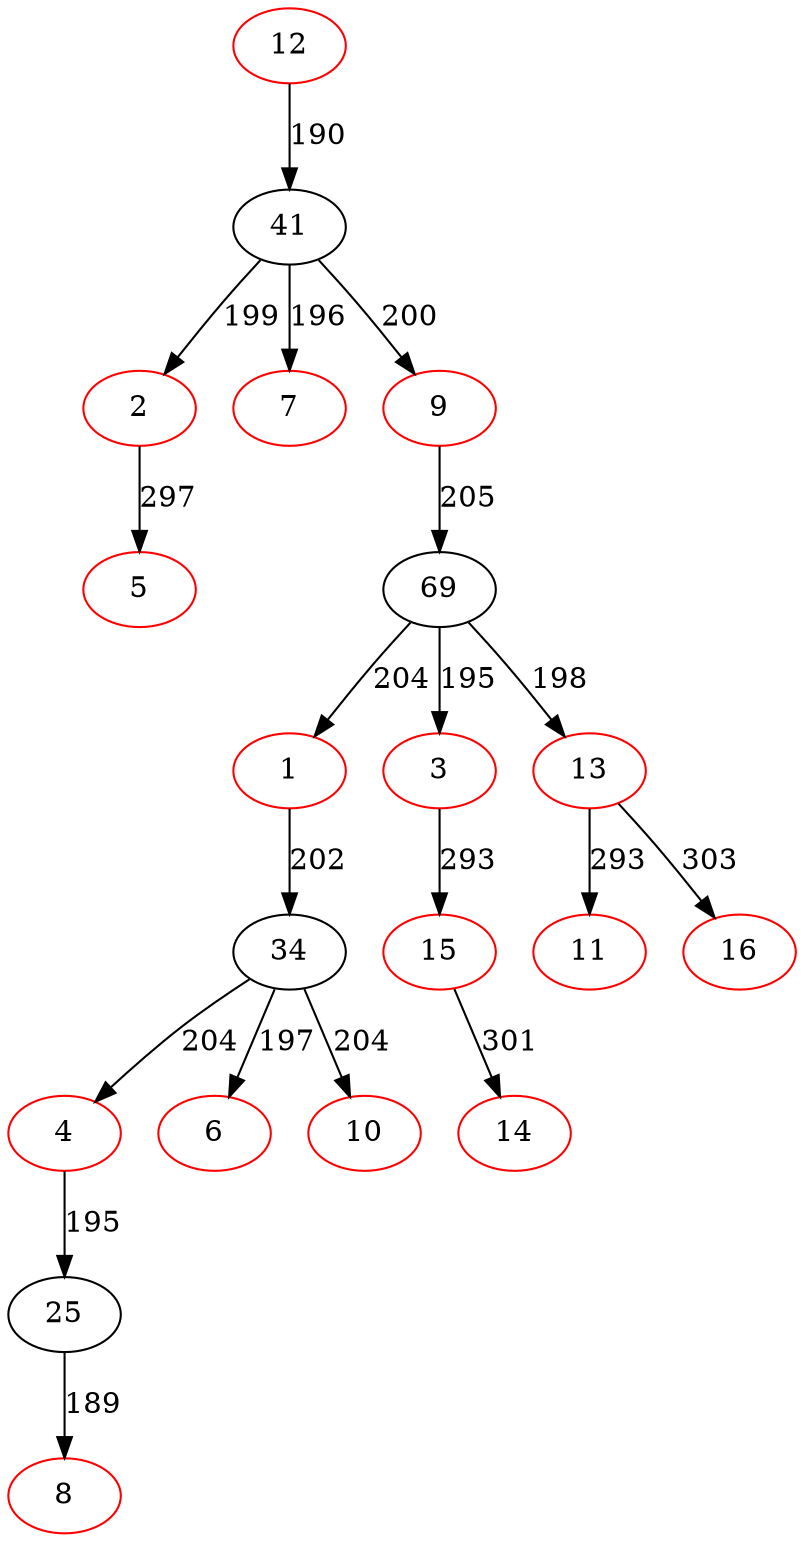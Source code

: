 digraph {
12[color=red]
41[color=black]
2[color=red]
5[color=red]
2->5[label=297]
41->2[label=199]
7[color=red]
41->7[label=196]
9[color=red]
69[color=black]
1[color=red]
34[color=black]
4[color=red]
25[color=black]
8[color=red]
25->8[label=189]
4->25[label=195]
34->4[label=204]
6[color=red]
34->6[label=197]
10[color=red]
34->10[label=204]
1->34[label=202]
69->1[label=204]
3[color=red]
15[color=red]
14[color=red]
15->14[label=301]
3->15[label=293]
69->3[label=195]
13[color=red]
11[color=red]
13->11[label=293]
16[color=red]
13->16[label=303]
69->13[label=198]
9->69[label=205]
41->9[label=200]
12->41[label=190]
}